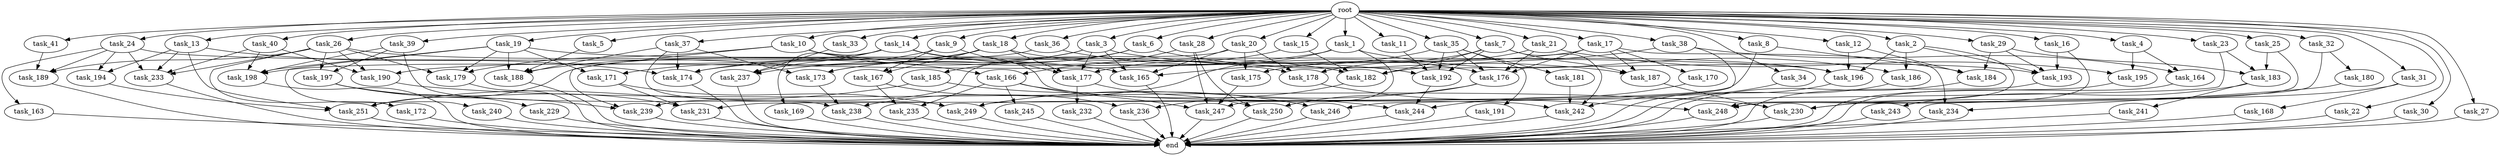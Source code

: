 digraph G {
  task_189 [size="1460288880.640000"];
  task_240 [size="8589934592.000000"];
  task_15 [size="10.240000"];
  task_229 [size="5497558138.880000"];
  task_175 [size="3435973836.800000"];
  task_9 [size="10.240000"];
  task_163 [size="343597383.680000"];
  task_183 [size="15461882265.600000"];
  task_4 [size="10.240000"];
  task_179 [size="9706626088.960001"];
  task_166 [size="9363028705.280001"];
  task_13 [size="10.240000"];
  task_14 [size="10.240000"];
  task_174 [size="8074538516.480000"];
  task_3 [size="10.240000"];
  task_235 [size="14087492730.880001"];
  task_192 [size="11596411699.200001"];
  task_5 [size="10.240000"];
  task_169 [size="1374389534.720000"];
  task_20 [size="10.240000"];
  task_185 [size="6957847019.520000"];
  task_231 [size="14860586844.160000"];
  task_26 [size="10.240000"];
  task_28 [size="10.240000"];
  task_19 [size="10.240000"];
  task_41 [size="10.240000"];
  task_233 [size="3178275799.040000"];
  task_2 [size="10.240000"];
  task_186 [size="5583457484.800000"];
  task_172 [size="343597383.680000"];
  task_251 [size="15891378995.200001"];
  task_7 [size="10.240000"];
  task_176 [size="16664473108.480000"];
  task_25 [size="10.240000"];
  task_40 [size="10.240000"];
  task_36 [size="10.240000"];
  task_31 [size="10.240000"];
  task_188 [size="15719580303.360001"];
  task_232 [size="2147483648.000000"];
  task_191 [size="773094113.280000"];
  task_23 [size="10.240000"];
  task_165 [size="2834678415.360000"];
  task_194 [size="687194767.360000"];
  task_238 [size="4123168604.160000"];
  task_193 [size="7730941132.800000"];
  task_237 [size="4294967296.000000"];
  task_29 [size="10.240000"];
  task_1 [size="10.240000"];
  task_197 [size="1717986918.400000"];
  task_195 [size="12799002542.080000"];
  task_173 [size="10479720202.240000"];
  task_246 [size="8589934592.000000"];
  task_236 [size="9964324126.719999"];
  task_171 [size="15547781611.520000"];
  task_198 [size="13486197309.440001"];
  task_184 [size="13829794693.120001"];
  task_244 [size="16664473108.480000"];
  task_24 [size="10.240000"];
  task_18 [size="10.240000"];
  task_181 [size="773094113.280000"];
  task_167 [size="7730941132.800000"];
  task_243 [size="343597383.680000"];
  task_190 [size="3865470566.400000"];
  task_242 [size="16922171146.240000"];
  task_170 [size="4209067950.080000"];
  task_245 [size="5497558138.880000"];
  task_32 [size="10.240000"];
  task_12 [size="10.240000"];
  task_230 [size="12884901888.000000"];
  task_22 [size="10.240000"];
  task_248 [size="12627203850.240000"];
  task_168 [size="8589934592.000000"];
  task_21 [size="10.240000"];
  task_177 [size="17695265259.520000"];
  task_164 [size="7301444403.200000"];
  task_16 [size="10.240000"];
  task_30 [size="10.240000"];
  task_39 [size="10.240000"];
  task_8 [size="10.240000"];
  task_34 [size="10.240000"];
  task_180 [size="2147483648.000000"];
  root [size="0.000000"];
  task_17 [size="10.240000"];
  end [size="0.000000"];
  task_178 [size="17523466567.680000"];
  task_10 [size="10.240000"];
  task_27 [size="10.240000"];
  task_182 [size="16149077032.960001"];
  task_6 [size="10.240000"];
  task_37 [size="10.240000"];
  task_35 [size="10.240000"];
  task_33 [size="10.240000"];
  task_241 [size="343597383.680000"];
  task_239 [size="6614249635.840000"];
  task_38 [size="10.240000"];
  task_234 [size="4982162063.360000"];
  task_196 [size="10823317585.920000"];
  task_247 [size="20959440404.480000"];
  task_187 [size="14259291422.720001"];
  task_11 [size="10.240000"];
  task_249 [size="12970801233.920000"];
  task_250 [size="13829794693.120001"];

  task_189 -> end [size="1.000000"];
  task_240 -> end [size="1.000000"];
  task_15 -> task_177 [size="838860800.000000"];
  task_15 -> task_182 [size="838860800.000000"];
  task_229 -> end [size="1.000000"];
  task_175 -> task_247 [size="536870912.000000"];
  task_9 -> task_167 [size="679477248.000000"];
  task_9 -> task_177 [size="679477248.000000"];
  task_9 -> task_171 [size="679477248.000000"];
  task_163 -> end [size="1.000000"];
  task_183 -> task_243 [size="33554432.000000"];
  task_183 -> task_241 [size="33554432.000000"];
  task_4 -> task_164 [size="411041792.000000"];
  task_4 -> task_195 [size="411041792.000000"];
  task_179 -> end [size="1.000000"];
  task_166 -> task_244 [size="536870912.000000"];
  task_166 -> task_235 [size="536870912.000000"];
  task_166 -> task_245 [size="536870912.000000"];
  task_166 -> task_247 [size="536870912.000000"];
  task_13 -> task_233 [size="33554432.000000"];
  task_13 -> task_174 [size="33554432.000000"];
  task_13 -> task_251 [size="33554432.000000"];
  task_13 -> task_194 [size="33554432.000000"];
  task_14 -> task_198 [size="134217728.000000"];
  task_14 -> task_169 [size="134217728.000000"];
  task_14 -> task_182 [size="134217728.000000"];
  task_14 -> task_242 [size="134217728.000000"];
  task_14 -> task_237 [size="134217728.000000"];
  task_174 -> end [size="1.000000"];
  task_3 -> task_177 [size="134217728.000000"];
  task_3 -> task_165 [size="134217728.000000"];
  task_3 -> task_193 [size="134217728.000000"];
  task_3 -> task_173 [size="134217728.000000"];
  task_3 -> task_174 [size="134217728.000000"];
  task_235 -> end [size="1.000000"];
  task_192 -> task_244 [size="679477248.000000"];
  task_5 -> task_188 [size="411041792.000000"];
  task_169 -> end [size="1.000000"];
  task_20 -> task_178 [size="33554432.000000"];
  task_20 -> task_239 [size="33554432.000000"];
  task_20 -> task_165 [size="33554432.000000"];
  task_20 -> task_175 [size="33554432.000000"];
  task_185 -> task_246 [size="536870912.000000"];
  task_185 -> task_251 [size="536870912.000000"];
  task_231 -> end [size="1.000000"];
  task_26 -> task_197 [size="33554432.000000"];
  task_26 -> task_189 [size="33554432.000000"];
  task_26 -> task_165 [size="33554432.000000"];
  task_26 -> task_172 [size="33554432.000000"];
  task_26 -> task_179 [size="33554432.000000"];
  task_26 -> task_190 [size="33554432.000000"];
  task_26 -> task_233 [size="33554432.000000"];
  task_28 -> task_250 [size="838860800.000000"];
  task_28 -> task_166 [size="838860800.000000"];
  task_28 -> task_247 [size="838860800.000000"];
  task_19 -> task_178 [size="838860800.000000"];
  task_19 -> task_198 [size="838860800.000000"];
  task_19 -> task_240 [size="838860800.000000"];
  task_19 -> task_179 [size="838860800.000000"];
  task_19 -> task_171 [size="838860800.000000"];
  task_19 -> task_188 [size="838860800.000000"];
  task_41 -> task_189 [size="75497472.000000"];
  task_233 -> end [size="1.000000"];
  task_2 -> task_186 [size="411041792.000000"];
  task_2 -> task_193 [size="411041792.000000"];
  task_2 -> task_248 [size="411041792.000000"];
  task_2 -> task_196 [size="411041792.000000"];
  task_186 -> end [size="1.000000"];
  task_172 -> end [size="1.000000"];
  task_251 -> end [size="1.000000"];
  task_7 -> task_175 [size="301989888.000000"];
  task_7 -> task_192 [size="301989888.000000"];
  task_7 -> task_242 [size="301989888.000000"];
  task_7 -> task_182 [size="301989888.000000"];
  task_7 -> task_187 [size="301989888.000000"];
  task_176 -> task_250 [size="301989888.000000"];
  task_176 -> task_249 [size="301989888.000000"];
  task_25 -> task_183 [size="536870912.000000"];
  task_25 -> task_248 [size="536870912.000000"];
  task_40 -> task_198 [size="209715200.000000"];
  task_40 -> task_190 [size="209715200.000000"];
  task_40 -> task_233 [size="209715200.000000"];
  task_36 -> task_176 [size="301989888.000000"];
  task_36 -> task_251 [size="301989888.000000"];
  task_31 -> task_168 [size="838860800.000000"];
  task_31 -> task_230 [size="838860800.000000"];
  task_188 -> end [size="1.000000"];
  task_232 -> end [size="1.000000"];
  task_191 -> end [size="1.000000"];
  task_23 -> task_231 [size="838860800.000000"];
  task_23 -> task_183 [size="838860800.000000"];
  task_165 -> end [size="1.000000"];
  task_194 -> task_251 [size="679477248.000000"];
  task_238 -> end [size="1.000000"];
  task_193 -> end [size="1.000000"];
  task_237 -> end [size="1.000000"];
  task_29 -> task_183 [size="134217728.000000"];
  task_29 -> task_193 [size="134217728.000000"];
  task_29 -> task_184 [size="134217728.000000"];
  task_1 -> task_186 [size="134217728.000000"];
  task_1 -> task_190 [size="134217728.000000"];
  task_1 -> task_247 [size="134217728.000000"];
  task_1 -> task_238 [size="134217728.000000"];
  task_197 -> task_231 [size="536870912.000000"];
  task_197 -> task_239 [size="536870912.000000"];
  task_197 -> task_229 [size="536870912.000000"];
  task_195 -> end [size="1.000000"];
  task_173 -> task_238 [size="134217728.000000"];
  task_246 -> end [size="1.000000"];
  task_236 -> end [size="1.000000"];
  task_171 -> task_231 [size="75497472.000000"];
  task_171 -> task_249 [size="75497472.000000"];
  task_198 -> end [size="1.000000"];
  task_184 -> end [size="1.000000"];
  task_244 -> end [size="1.000000"];
  task_24 -> task_163 [size="33554432.000000"];
  task_24 -> task_189 [size="33554432.000000"];
  task_24 -> task_233 [size="33554432.000000"];
  task_24 -> task_194 [size="33554432.000000"];
  task_24 -> task_196 [size="33554432.000000"];
  task_18 -> task_167 [size="75497472.000000"];
  task_18 -> task_188 [size="75497472.000000"];
  task_18 -> task_192 [size="75497472.000000"];
  task_18 -> task_177 [size="75497472.000000"];
  task_18 -> task_237 [size="75497472.000000"];
  task_181 -> task_242 [size="679477248.000000"];
  task_167 -> task_236 [size="838860800.000000"];
  task_167 -> task_235 [size="838860800.000000"];
  task_243 -> end [size="1.000000"];
  task_190 -> task_230 [size="75497472.000000"];
  task_242 -> end [size="1.000000"];
  task_170 -> task_244 [size="411041792.000000"];
  task_245 -> end [size="1.000000"];
  task_32 -> task_180 [size="209715200.000000"];
  task_32 -> task_230 [size="209715200.000000"];
  task_12 -> task_196 [size="536870912.000000"];
  task_12 -> task_184 [size="536870912.000000"];
  task_230 -> end [size="1.000000"];
  task_22 -> end [size="1.000000"];
  task_248 -> end [size="1.000000"];
  task_168 -> end [size="1.000000"];
  task_21 -> task_178 [size="838860800.000000"];
  task_21 -> task_176 [size="838860800.000000"];
  task_21 -> task_195 [size="838860800.000000"];
  task_177 -> task_250 [size="209715200.000000"];
  task_177 -> task_232 [size="209715200.000000"];
  task_164 -> end [size="1.000000"];
  task_16 -> task_193 [size="75497472.000000"];
  task_16 -> task_248 [size="75497472.000000"];
  task_30 -> end [size="1.000000"];
  task_39 -> task_197 [size="134217728.000000"];
  task_39 -> task_198 [size="134217728.000000"];
  task_39 -> task_238 [size="134217728.000000"];
  task_8 -> task_249 [size="679477248.000000"];
  task_8 -> task_184 [size="679477248.000000"];
  task_34 -> task_242 [size="536870912.000000"];
  task_180 -> task_234 [size="75497472.000000"];
  root -> task_39 [size="1.000000"];
  root -> task_26 [size="1.000000"];
  root -> task_8 [size="1.000000"];
  root -> task_34 [size="1.000000"];
  root -> task_28 [size="1.000000"];
  root -> task_15 [size="1.000000"];
  root -> task_2 [size="1.000000"];
  root -> task_17 [size="1.000000"];
  root -> task_9 [size="1.000000"];
  root -> task_6 [size="1.000000"];
  root -> task_40 [size="1.000000"];
  root -> task_10 [size="1.000000"];
  root -> task_27 [size="1.000000"];
  root -> task_7 [size="1.000000"];
  root -> task_4 [size="1.000000"];
  root -> task_24 [size="1.000000"];
  root -> task_25 [size="1.000000"];
  root -> task_18 [size="1.000000"];
  root -> task_33 [size="1.000000"];
  root -> task_35 [size="1.000000"];
  root -> task_13 [size="1.000000"];
  root -> task_31 [size="1.000000"];
  root -> task_14 [size="1.000000"];
  root -> task_1 [size="1.000000"];
  root -> task_23 [size="1.000000"];
  root -> task_11 [size="1.000000"];
  root -> task_3 [size="1.000000"];
  root -> task_37 [size="1.000000"];
  root -> task_20 [size="1.000000"];
  root -> task_29 [size="1.000000"];
  root -> task_32 [size="1.000000"];
  root -> task_5 [size="1.000000"];
  root -> task_12 [size="1.000000"];
  root -> task_38 [size="1.000000"];
  root -> task_22 [size="1.000000"];
  root -> task_19 [size="1.000000"];
  root -> task_41 [size="1.000000"];
  root -> task_36 [size="1.000000"];
  root -> task_21 [size="1.000000"];
  root -> task_16 [size="1.000000"];
  root -> task_30 [size="1.000000"];
  task_17 -> task_176 [size="411041792.000000"];
  task_17 -> task_187 [size="411041792.000000"];
  task_17 -> task_174 [size="411041792.000000"];
  task_17 -> task_234 [size="411041792.000000"];
  task_17 -> task_170 [size="411041792.000000"];
  task_178 -> task_248 [size="209715200.000000"];
  task_10 -> task_179 [size="75497472.000000"];
  task_10 -> task_196 [size="75497472.000000"];
  task_10 -> task_166 [size="75497472.000000"];
  task_10 -> task_239 [size="75497472.000000"];
  task_27 -> end [size="1.000000"];
  task_182 -> task_236 [size="134217728.000000"];
  task_6 -> task_185 [size="679477248.000000"];
  task_6 -> task_173 [size="679477248.000000"];
  task_6 -> task_187 [size="679477248.000000"];
  task_37 -> task_188 [size="209715200.000000"];
  task_37 -> task_249 [size="209715200.000000"];
  task_37 -> task_174 [size="209715200.000000"];
  task_37 -> task_173 [size="209715200.000000"];
  task_35 -> task_176 [size="75497472.000000"];
  task_35 -> task_192 [size="75497472.000000"];
  task_35 -> task_165 [size="75497472.000000"];
  task_35 -> task_191 [size="75497472.000000"];
  task_35 -> task_181 [size="75497472.000000"];
  task_33 -> task_237 [size="209715200.000000"];
  task_241 -> end [size="1.000000"];
  task_239 -> end [size="1.000000"];
  task_38 -> task_164 [size="301989888.000000"];
  task_38 -> task_182 [size="301989888.000000"];
  task_38 -> task_246 [size="301989888.000000"];
  task_234 -> end [size="1.000000"];
  task_196 -> end [size="1.000000"];
  task_247 -> end [size="1.000000"];
  task_187 -> task_230 [size="134217728.000000"];
  task_11 -> task_192 [size="679477248.000000"];
  task_249 -> end [size="1.000000"];
  task_250 -> end [size="1.000000"];
}

